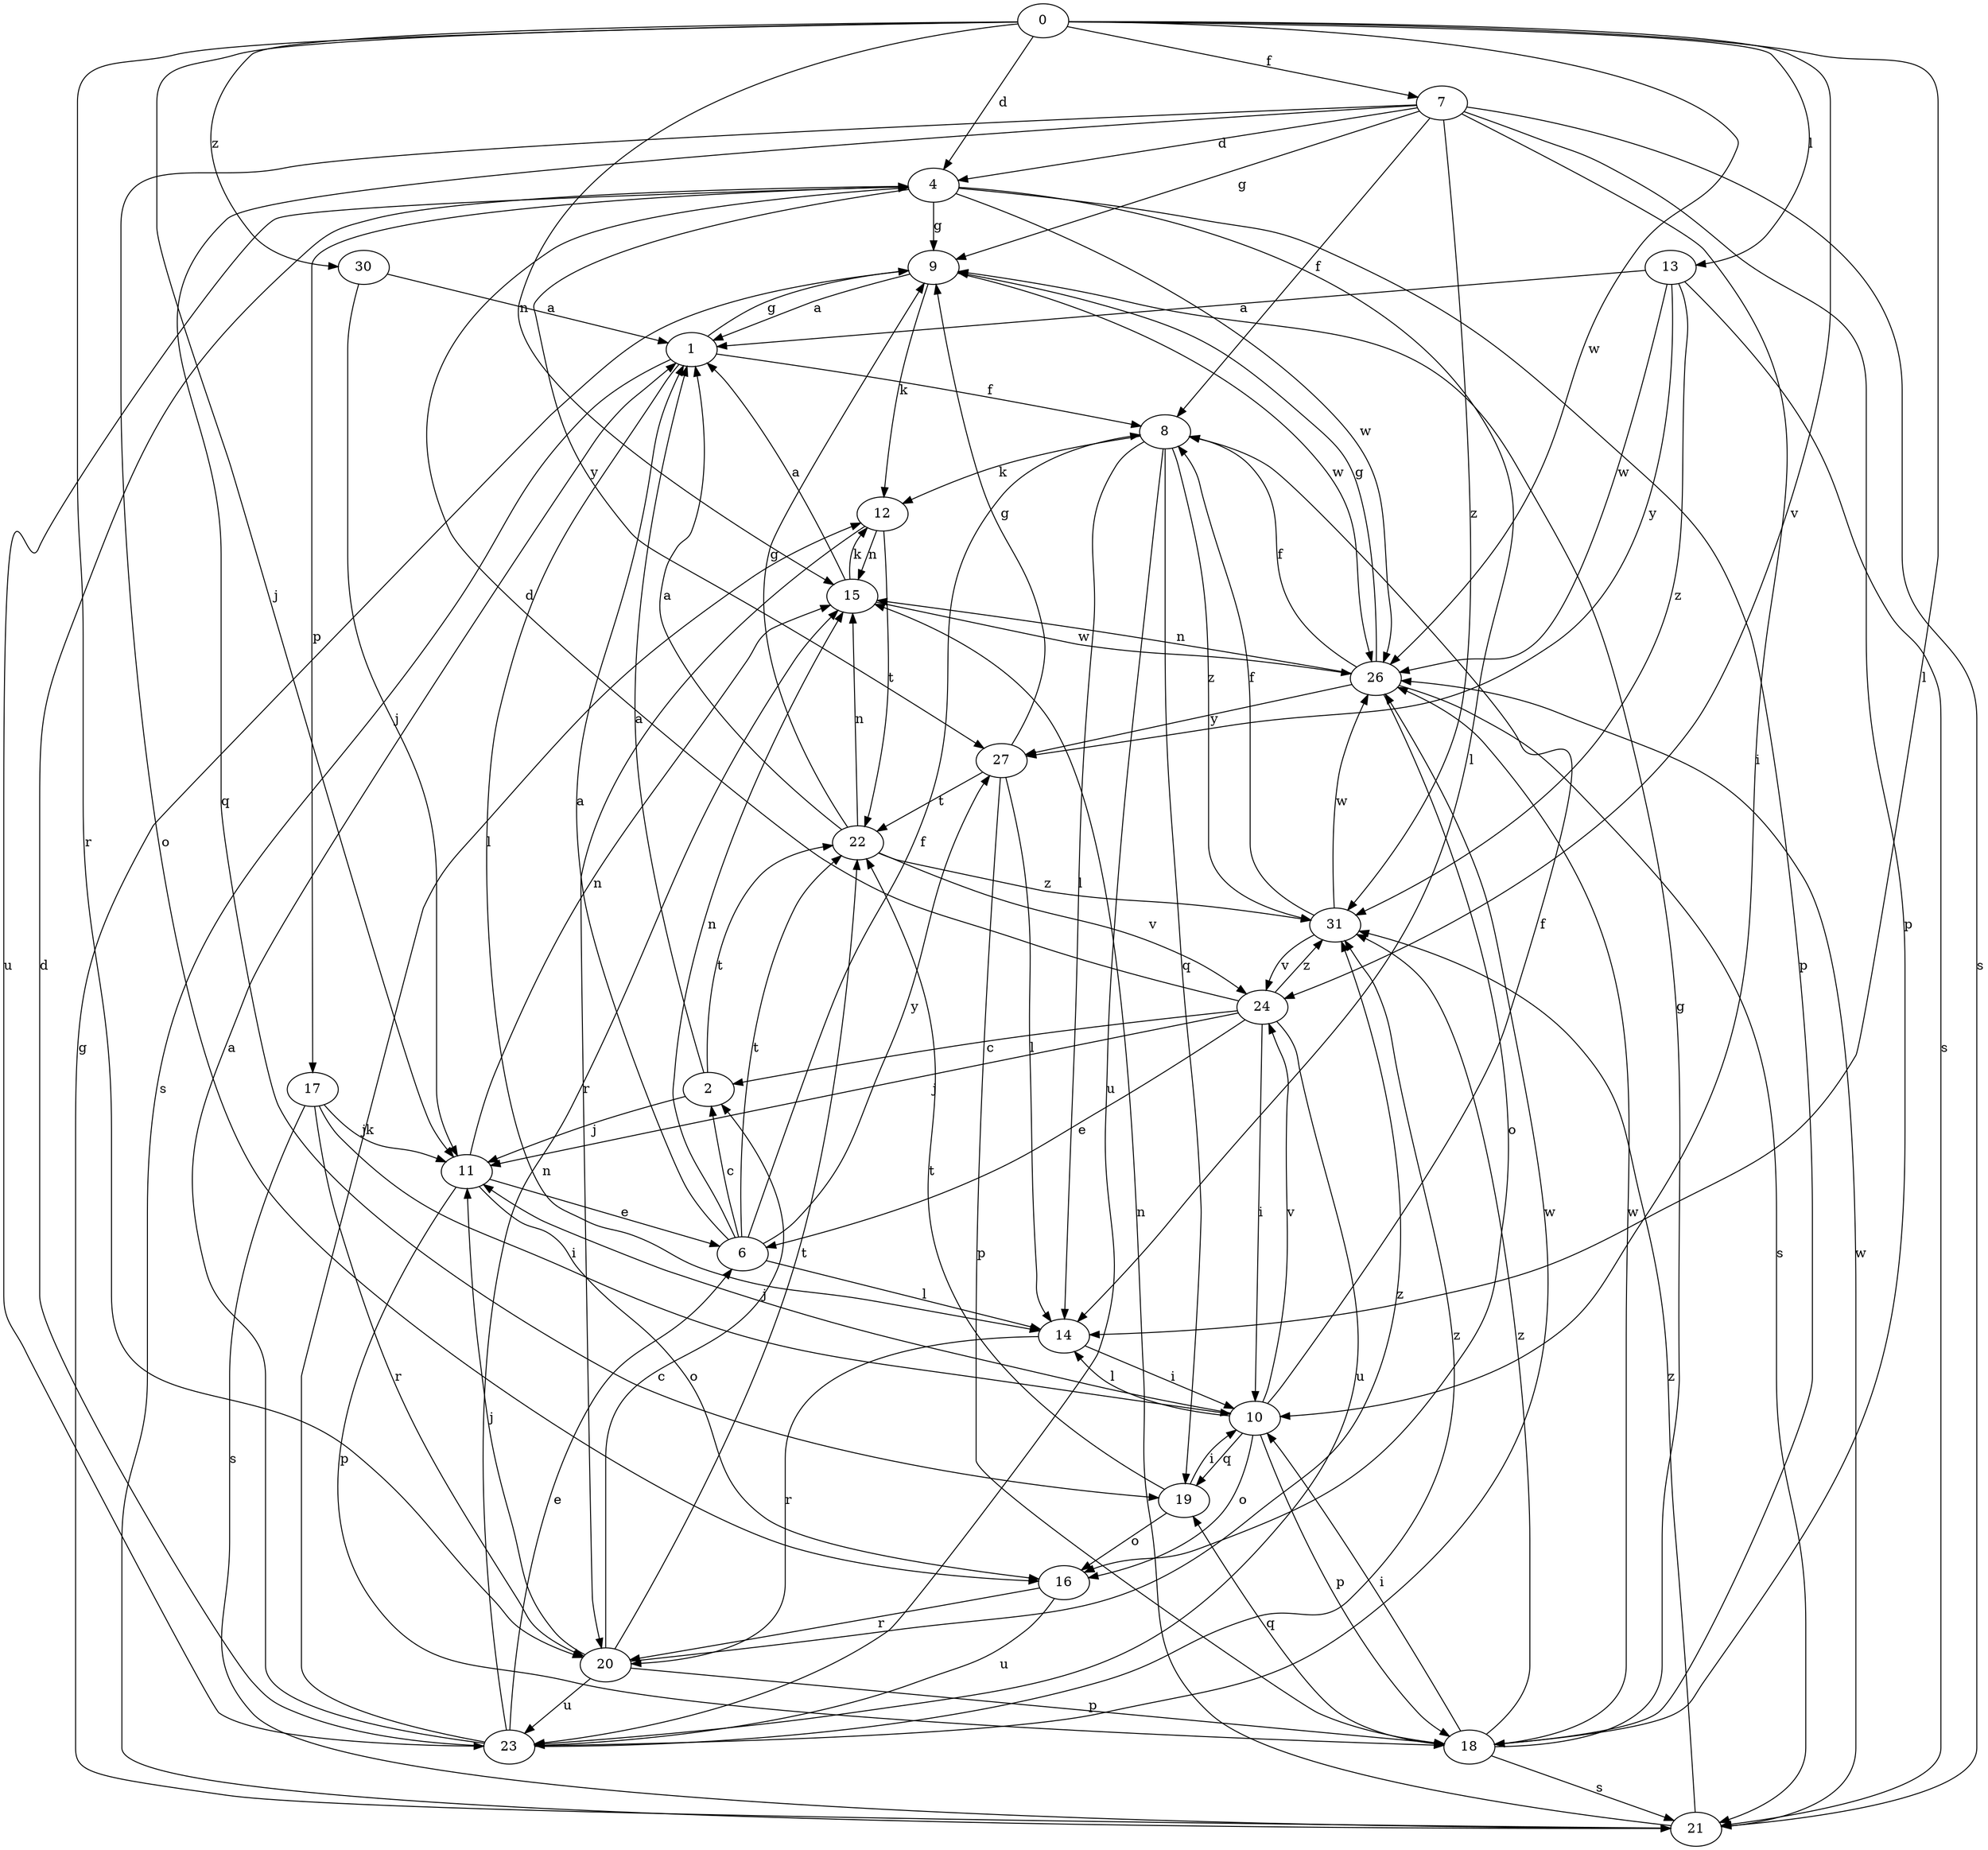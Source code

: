 strict digraph  {
0;
1;
2;
4;
6;
7;
8;
9;
10;
11;
12;
13;
14;
15;
16;
17;
18;
19;
20;
21;
22;
23;
24;
26;
27;
30;
31;
0 -> 4  [label=d];
0 -> 7  [label=f];
0 -> 11  [label=j];
0 -> 13  [label=l];
0 -> 14  [label=l];
0 -> 15  [label=n];
0 -> 20  [label=r];
0 -> 24  [label=v];
0 -> 26  [label=w];
0 -> 30  [label=z];
1 -> 8  [label=f];
1 -> 9  [label=g];
1 -> 14  [label=l];
1 -> 21  [label=s];
2 -> 1  [label=a];
2 -> 11  [label=j];
2 -> 22  [label=t];
4 -> 9  [label=g];
4 -> 14  [label=l];
4 -> 17  [label=p];
4 -> 18  [label=p];
4 -> 23  [label=u];
4 -> 26  [label=w];
4 -> 27  [label=y];
6 -> 1  [label=a];
6 -> 2  [label=c];
6 -> 8  [label=f];
6 -> 14  [label=l];
6 -> 15  [label=n];
6 -> 22  [label=t];
6 -> 27  [label=y];
7 -> 4  [label=d];
7 -> 8  [label=f];
7 -> 9  [label=g];
7 -> 10  [label=i];
7 -> 16  [label=o];
7 -> 18  [label=p];
7 -> 19  [label=q];
7 -> 21  [label=s];
7 -> 31  [label=z];
8 -> 12  [label=k];
8 -> 14  [label=l];
8 -> 19  [label=q];
8 -> 23  [label=u];
8 -> 31  [label=z];
9 -> 1  [label=a];
9 -> 12  [label=k];
9 -> 26  [label=w];
10 -> 8  [label=f];
10 -> 11  [label=j];
10 -> 14  [label=l];
10 -> 16  [label=o];
10 -> 18  [label=p];
10 -> 19  [label=q];
10 -> 24  [label=v];
11 -> 6  [label=e];
11 -> 15  [label=n];
11 -> 16  [label=o];
11 -> 18  [label=p];
12 -> 15  [label=n];
12 -> 20  [label=r];
12 -> 22  [label=t];
13 -> 1  [label=a];
13 -> 21  [label=s];
13 -> 26  [label=w];
13 -> 27  [label=y];
13 -> 31  [label=z];
14 -> 10  [label=i];
14 -> 20  [label=r];
15 -> 1  [label=a];
15 -> 12  [label=k];
15 -> 26  [label=w];
16 -> 20  [label=r];
16 -> 23  [label=u];
17 -> 10  [label=i];
17 -> 11  [label=j];
17 -> 20  [label=r];
17 -> 21  [label=s];
18 -> 9  [label=g];
18 -> 10  [label=i];
18 -> 19  [label=q];
18 -> 21  [label=s];
18 -> 26  [label=w];
18 -> 31  [label=z];
19 -> 10  [label=i];
19 -> 16  [label=o];
19 -> 22  [label=t];
20 -> 2  [label=c];
20 -> 11  [label=j];
20 -> 18  [label=p];
20 -> 22  [label=t];
20 -> 23  [label=u];
20 -> 31  [label=z];
21 -> 9  [label=g];
21 -> 15  [label=n];
21 -> 26  [label=w];
21 -> 31  [label=z];
22 -> 1  [label=a];
22 -> 9  [label=g];
22 -> 15  [label=n];
22 -> 24  [label=v];
22 -> 31  [label=z];
23 -> 1  [label=a];
23 -> 4  [label=d];
23 -> 6  [label=e];
23 -> 12  [label=k];
23 -> 15  [label=n];
23 -> 26  [label=w];
23 -> 31  [label=z];
24 -> 2  [label=c];
24 -> 4  [label=d];
24 -> 6  [label=e];
24 -> 10  [label=i];
24 -> 11  [label=j];
24 -> 23  [label=u];
24 -> 31  [label=z];
26 -> 8  [label=f];
26 -> 9  [label=g];
26 -> 15  [label=n];
26 -> 16  [label=o];
26 -> 21  [label=s];
26 -> 27  [label=y];
27 -> 9  [label=g];
27 -> 14  [label=l];
27 -> 18  [label=p];
27 -> 22  [label=t];
30 -> 1  [label=a];
30 -> 11  [label=j];
31 -> 8  [label=f];
31 -> 24  [label=v];
31 -> 26  [label=w];
}

